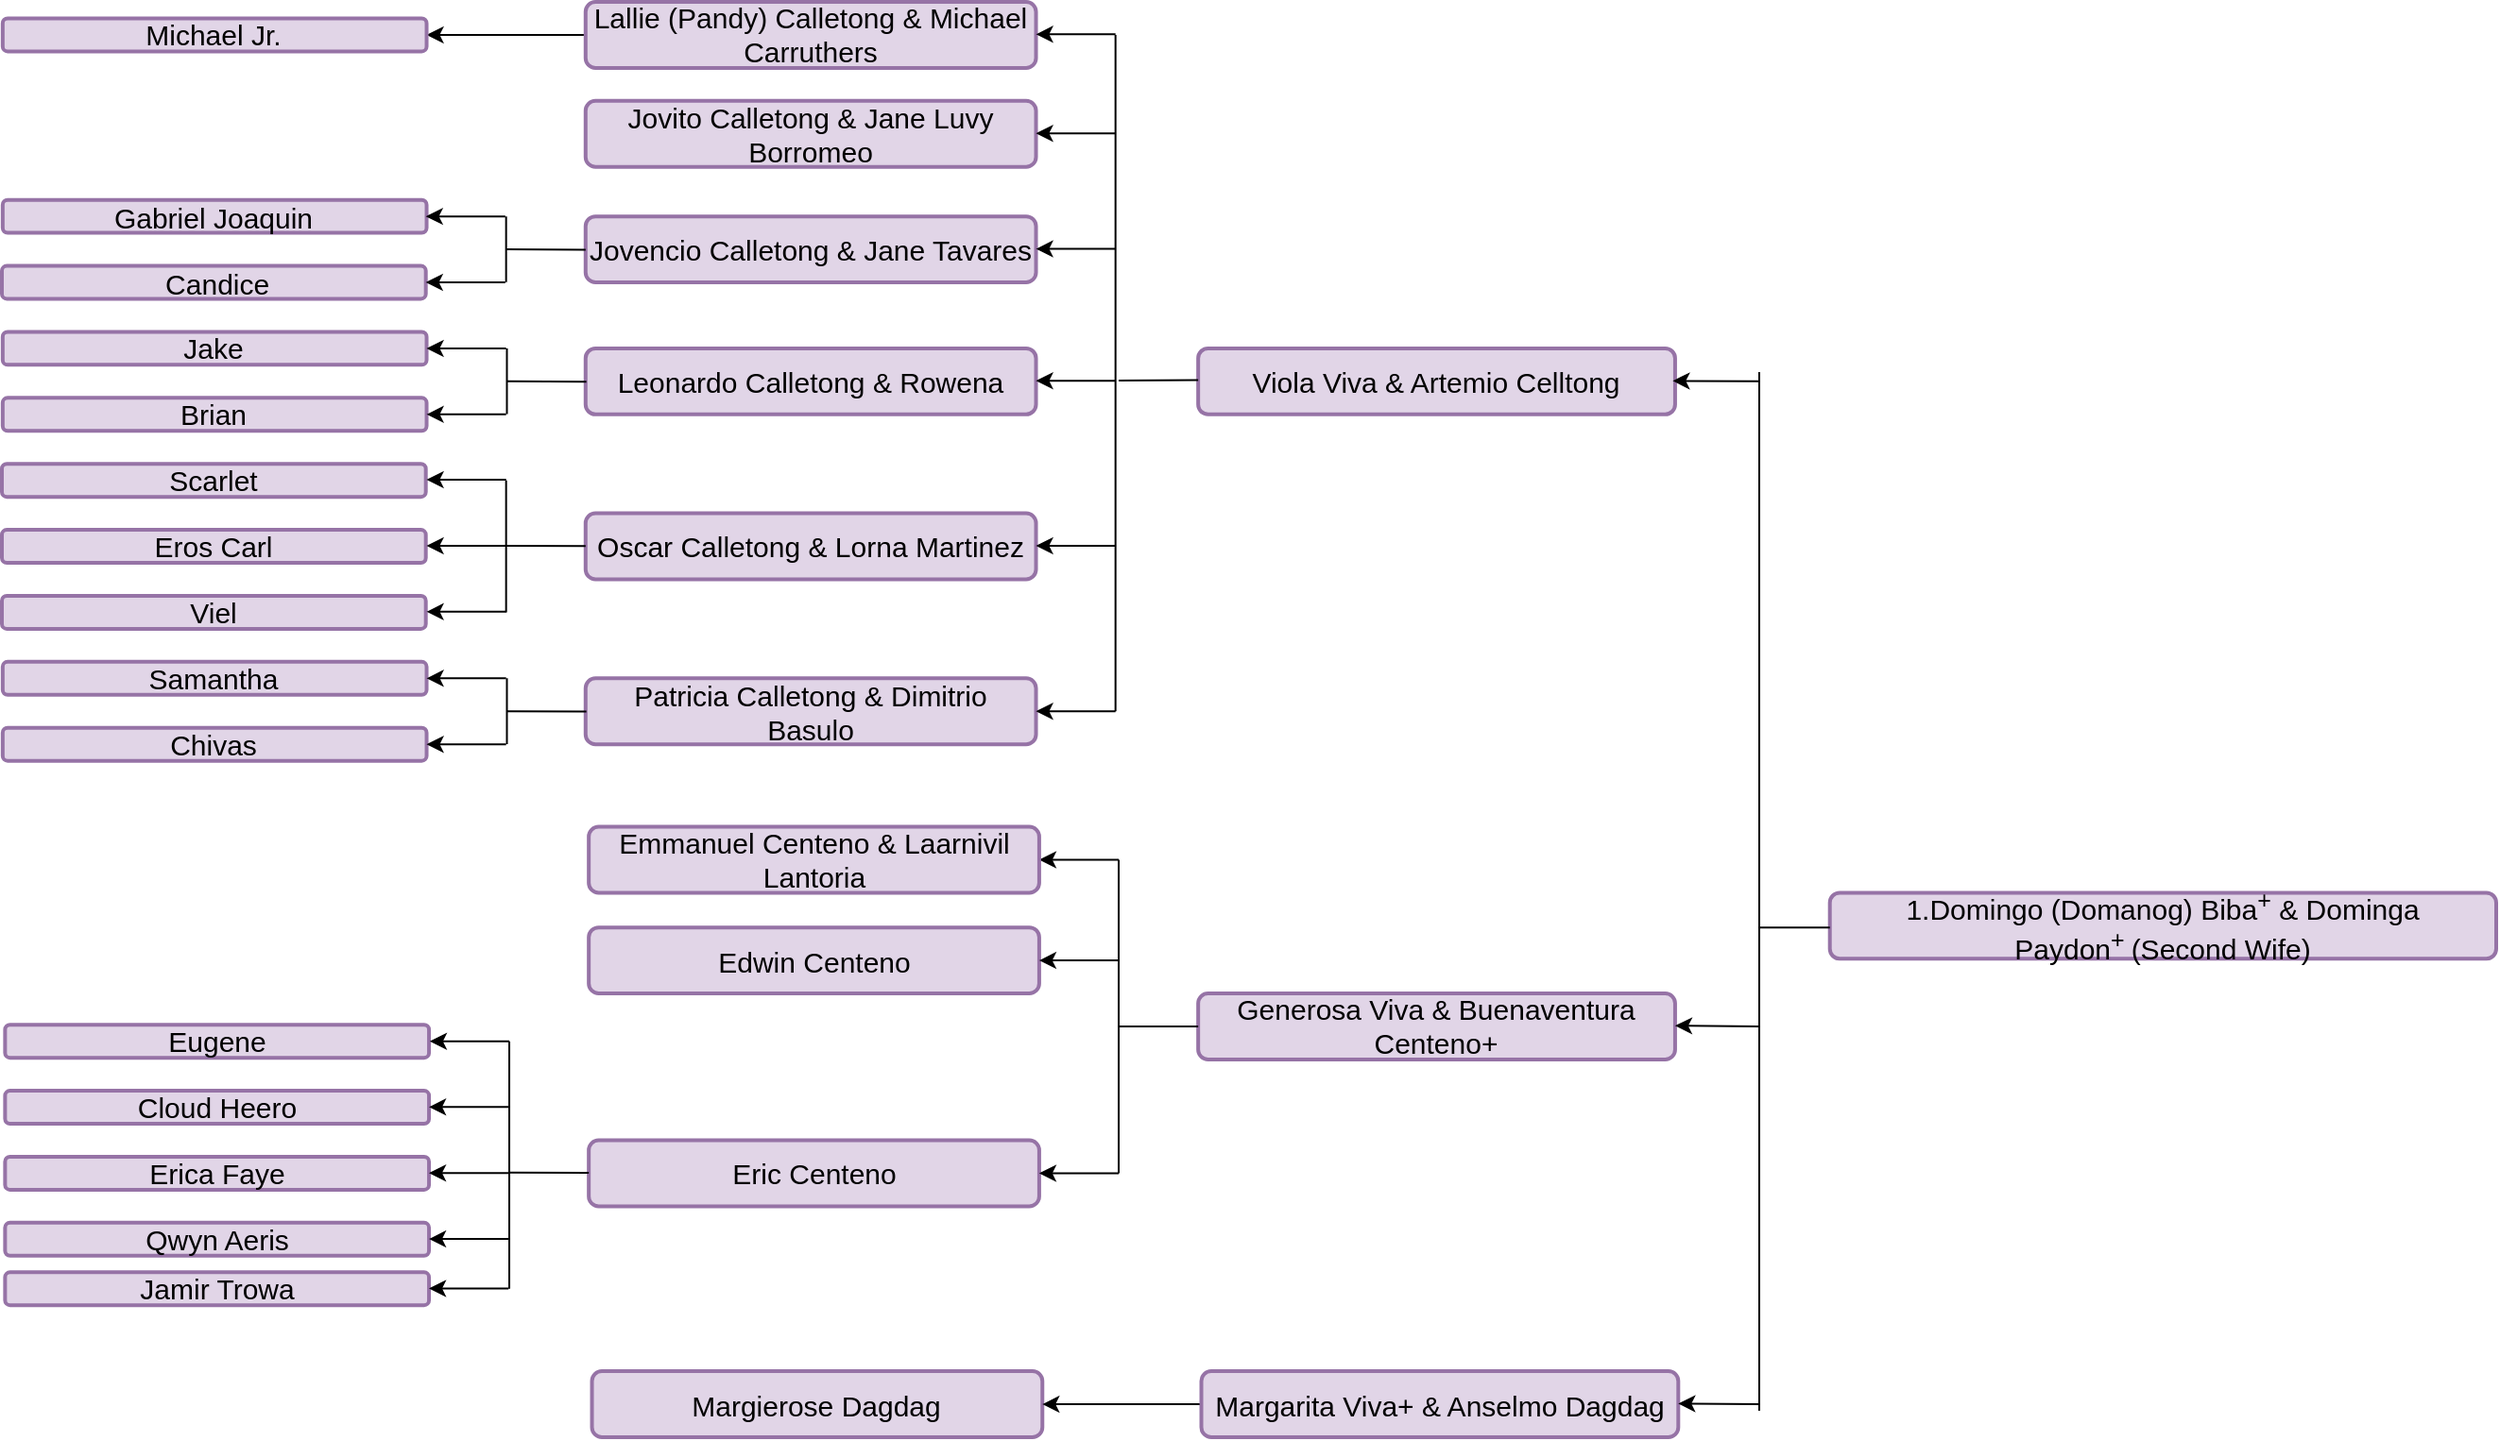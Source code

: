 <mxfile version="28.0.4">
  <diagram name="Page-1" id="Qc2j29BkZQCwujwfNHXb">
    <mxGraphModel dx="1695" dy="998" grid="1" gridSize="10" guides="1" tooltips="1" connect="1" arrows="1" fold="1" page="1" pageScale="1" pageWidth="1400" pageHeight="850" math="0" shadow="0">
      <root>
        <mxCell id="0" />
        <mxCell id="1" parent="0" />
        <mxCell id="mNVwAcbcl_QrP8iyDvm8-774" value="" style="group;fontSize=15;" vertex="1" connectable="0" parent="1">
          <mxGeometry x="40" y="40" width="1320" height="760" as="geometry" />
        </mxCell>
        <mxCell id="mNVwAcbcl_QrP8iyDvm8-694" value="" style="edgeStyle=orthogonalEdgeStyle;rounded=0;orthogonalLoop=1;jettySize=auto;html=1;fontFamily=Helvetica;fontSize=15;fontColor=default;" edge="1" parent="mNVwAcbcl_QrP8iyDvm8-774" source="mNVwAcbcl_QrP8iyDvm8-695" target="mNVwAcbcl_QrP8iyDvm8-698">
          <mxGeometry relative="1" as="geometry" />
        </mxCell>
        <mxCell id="mNVwAcbcl_QrP8iyDvm8-695" value="Lallie (Pandy) Calletong &amp;amp; Michael Carruthers" style="rounded=1;whiteSpace=wrap;html=1;fillColor=#e1d5e7;strokeColor=#9673a6;strokeWidth=2;fontSize=15;" vertex="1" parent="mNVwAcbcl_QrP8iyDvm8-774">
          <mxGeometry x="308.897" width="238.368" height="34.943" as="geometry" />
        </mxCell>
        <mxCell id="mNVwAcbcl_QrP8iyDvm8-696" value="" style="endArrow=none;html=1;rounded=0;fontFamily=Helvetica;fontSize=15;fontColor=default;" edge="1" parent="mNVwAcbcl_QrP8iyDvm8-774">
          <mxGeometry width="50" height="50" relative="1" as="geometry">
            <mxPoint x="589.331" y="375.632" as="sourcePoint" />
            <mxPoint x="589.331" y="235.862" as="targetPoint" />
            <Array as="points">
              <mxPoint x="589.331" y="17.471" />
            </Array>
          </mxGeometry>
        </mxCell>
        <mxCell id="mNVwAcbcl_QrP8iyDvm8-697" value="" style="endArrow=classic;html=1;rounded=0;fontFamily=Helvetica;fontSize=15;fontColor=default;entryX=1;entryY=0.5;entryDx=0;entryDy=0;" edge="1" parent="mNVwAcbcl_QrP8iyDvm8-774">
          <mxGeometry width="50" height="50" relative="1" as="geometry">
            <mxPoint x="589.331" y="17.157" as="sourcePoint" />
            <mxPoint x="547.266" y="17.157" as="targetPoint" />
          </mxGeometry>
        </mxCell>
        <mxCell id="mNVwAcbcl_QrP8iyDvm8-698" value="Michael Jr." style="rounded=1;whiteSpace=wrap;html=1;fillColor=#e1d5e7;strokeColor=#9673a6;strokeWidth=2;fontSize=15;" vertex="1" parent="mNVwAcbcl_QrP8iyDvm8-774">
          <mxGeometry x="0.421" y="8.736" width="224.347" height="17.471" as="geometry" />
        </mxCell>
        <mxCell id="mNVwAcbcl_QrP8iyDvm8-699" value="Jovito Calletong &amp;amp; Jane Luvy Borromeo" style="rounded=1;whiteSpace=wrap;html=1;fillColor=#e1d5e7;strokeColor=#9673a6;strokeWidth=2;fontSize=15;" vertex="1" parent="mNVwAcbcl_QrP8iyDvm8-774">
          <mxGeometry x="308.897" y="52.414" width="238.368" height="34.943" as="geometry" />
        </mxCell>
        <mxCell id="mNVwAcbcl_QrP8iyDvm8-700" value="" style="endArrow=classic;html=1;rounded=0;fontFamily=Helvetica;fontSize=15;fontColor=default;entryX=1;entryY=0.5;entryDx=0;entryDy=0;" edge="1" parent="mNVwAcbcl_QrP8iyDvm8-774">
          <mxGeometry width="50" height="50" relative="1" as="geometry">
            <mxPoint x="589.331" y="69.571" as="sourcePoint" />
            <mxPoint x="547.266" y="69.571" as="targetPoint" />
          </mxGeometry>
        </mxCell>
        <mxCell id="mNVwAcbcl_QrP8iyDvm8-701" value="Gabriel Joaquin" style="rounded=1;whiteSpace=wrap;html=1;fillColor=#e1d5e7;strokeColor=#9673a6;strokeWidth=2;fontSize=15;" vertex="1" parent="mNVwAcbcl_QrP8iyDvm8-774">
          <mxGeometry x="0.421" y="104.828" width="224.347" height="17.471" as="geometry" />
        </mxCell>
        <mxCell id="mNVwAcbcl_QrP8iyDvm8-702" value="&amp;nbsp;Candice" style="rounded=1;whiteSpace=wrap;html=1;fillColor=#e1d5e7;strokeColor=#9673a6;strokeWidth=2;fontSize=15;" vertex="1" parent="mNVwAcbcl_QrP8iyDvm8-774">
          <mxGeometry y="139.77" width="224.347" height="17.471" as="geometry" />
        </mxCell>
        <mxCell id="mNVwAcbcl_QrP8iyDvm8-703" value="Jovencio Calletong &amp;amp; Jane Tavares" style="rounded=1;whiteSpace=wrap;html=1;fillColor=#e1d5e7;strokeColor=#9673a6;strokeWidth=2;fontSize=15;" vertex="1" parent="mNVwAcbcl_QrP8iyDvm8-774">
          <mxGeometry x="308.897" y="113.563" width="238.368" height="34.943" as="geometry" />
        </mxCell>
        <mxCell id="mNVwAcbcl_QrP8iyDvm8-704" value="" style="endArrow=classic;html=1;rounded=0;fontFamily=Helvetica;fontSize=15;fontColor=default;entryX=1;entryY=0.5;entryDx=0;entryDy=0;" edge="1" parent="mNVwAcbcl_QrP8iyDvm8-774">
          <mxGeometry width="50" height="50" relative="1" as="geometry">
            <mxPoint x="589.331" y="130.781" as="sourcePoint" />
            <mxPoint x="547.266" y="130.781" as="targetPoint" />
          </mxGeometry>
        </mxCell>
        <mxCell id="mNVwAcbcl_QrP8iyDvm8-705" value="" style="endArrow=none;html=1;rounded=0;fontFamily=Helvetica;fontSize=15;fontColor=default;" edge="1" parent="mNVwAcbcl_QrP8iyDvm8-774">
          <mxGeometry width="50" height="50" relative="1" as="geometry">
            <mxPoint x="266.832" y="131.034" as="sourcePoint" />
            <mxPoint x="308.897" y="131.192" as="targetPoint" />
          </mxGeometry>
        </mxCell>
        <mxCell id="mNVwAcbcl_QrP8iyDvm8-706" value="" style="endArrow=none;html=1;rounded=0;fontFamily=Helvetica;fontSize=15;fontColor=default;" edge="1" parent="mNVwAcbcl_QrP8iyDvm8-774">
          <mxGeometry width="50" height="50" relative="1" as="geometry">
            <mxPoint x="266.832" y="148.418" as="sourcePoint" />
            <mxPoint x="266.832" y="130.947" as="targetPoint" />
            <Array as="points">
              <mxPoint x="266.832" y="113.563" />
              <mxPoint x="266.832" y="130.947" />
            </Array>
          </mxGeometry>
        </mxCell>
        <mxCell id="mNVwAcbcl_QrP8iyDvm8-707" value="" style="endArrow=classic;html=1;rounded=0;fontFamily=Helvetica;fontSize=15;fontColor=default;entryX=1;entryY=0.5;entryDx=0;entryDy=0;" edge="1" parent="mNVwAcbcl_QrP8iyDvm8-774">
          <mxGeometry width="50" height="50" relative="1" as="geometry">
            <mxPoint x="266.412" y="113.563" as="sourcePoint" />
            <mxPoint x="224.347" y="113.563" as="targetPoint" />
          </mxGeometry>
        </mxCell>
        <mxCell id="mNVwAcbcl_QrP8iyDvm8-708" value="" style="endArrow=classic;html=1;rounded=0;fontFamily=Helvetica;fontSize=15;fontColor=default;entryX=1;entryY=0.5;entryDx=0;entryDy=0;" edge="1" parent="mNVwAcbcl_QrP8iyDvm8-774">
          <mxGeometry width="50" height="50" relative="1" as="geometry">
            <mxPoint x="266.412" y="148.506" as="sourcePoint" />
            <mxPoint x="224.347" y="148.506" as="targetPoint" />
          </mxGeometry>
        </mxCell>
        <mxCell id="mNVwAcbcl_QrP8iyDvm8-709" value="" style="group;fontSize=15;" vertex="1" connectable="0" parent="mNVwAcbcl_QrP8iyDvm8-774">
          <mxGeometry x="308.897" y="183.448" width="280.433" height="34.943" as="geometry" />
        </mxCell>
        <mxCell id="mNVwAcbcl_QrP8iyDvm8-710" value="Leonardo Calletong &amp;amp; Rowena" style="rounded=1;whiteSpace=wrap;html=1;fillColor=#e1d5e7;strokeColor=#9673a6;strokeWidth=2;fontSize=15;" vertex="1" parent="mNVwAcbcl_QrP8iyDvm8-709">
          <mxGeometry width="238.368" height="34.943" as="geometry" />
        </mxCell>
        <mxCell id="mNVwAcbcl_QrP8iyDvm8-711" value="" style="endArrow=classic;html=1;rounded=0;fontFamily=Helvetica;fontSize=15;fontColor=default;entryX=1;entryY=0.5;entryDx=0;entryDy=0;" edge="1" parent="mNVwAcbcl_QrP8iyDvm8-709">
          <mxGeometry width="50" height="50" relative="1" as="geometry">
            <mxPoint x="280.433" y="17.157" as="sourcePoint" />
            <mxPoint x="238.368" y="17.157" as="targetPoint" />
          </mxGeometry>
        </mxCell>
        <mxCell id="mNVwAcbcl_QrP8iyDvm8-712" value="Jake" style="rounded=1;whiteSpace=wrap;html=1;fillColor=#e1d5e7;strokeColor=#9673a6;strokeWidth=2;fontSize=15;" vertex="1" parent="mNVwAcbcl_QrP8iyDvm8-774">
          <mxGeometry x="0.421" y="174.713" width="224.347" height="17.471" as="geometry" />
        </mxCell>
        <mxCell id="mNVwAcbcl_QrP8iyDvm8-713" value="Brian" style="rounded=1;whiteSpace=wrap;html=1;fillColor=#e1d5e7;strokeColor=#9673a6;strokeWidth=2;fontSize=15;" vertex="1" parent="mNVwAcbcl_QrP8iyDvm8-774">
          <mxGeometry x="0.421" y="209.655" width="224.347" height="17.471" as="geometry" />
        </mxCell>
        <mxCell id="mNVwAcbcl_QrP8iyDvm8-714" value="" style="group;fontSize=15;" vertex="1" connectable="0" parent="mNVwAcbcl_QrP8iyDvm8-774">
          <mxGeometry x="308.897" y="358.161" width="280.433" height="34.943" as="geometry" />
        </mxCell>
        <mxCell id="mNVwAcbcl_QrP8iyDvm8-715" value="Patricia Calletong &amp;amp; Dimitrio Basulo" style="rounded=1;whiteSpace=wrap;html=1;fillColor=#e1d5e7;strokeColor=#9673a6;strokeWidth=2;fontSize=15;" vertex="1" parent="mNVwAcbcl_QrP8iyDvm8-714">
          <mxGeometry width="238.368" height="34.943" as="geometry" />
        </mxCell>
        <mxCell id="mNVwAcbcl_QrP8iyDvm8-716" value="" style="endArrow=classic;html=1;rounded=0;fontFamily=Helvetica;fontSize=15;fontColor=default;entryX=1;entryY=0.5;entryDx=0;entryDy=0;" edge="1" parent="mNVwAcbcl_QrP8iyDvm8-714">
          <mxGeometry width="50" height="50" relative="1" as="geometry">
            <mxPoint x="280.433" y="17.471" as="sourcePoint" />
            <mxPoint x="238.368" y="17.471" as="targetPoint" />
          </mxGeometry>
        </mxCell>
        <mxCell id="mNVwAcbcl_QrP8iyDvm8-717" value="" style="group;fontSize=15;" vertex="1" connectable="0" parent="mNVwAcbcl_QrP8iyDvm8-774">
          <mxGeometry x="308.897" y="270.805" width="280.433" height="34.943" as="geometry" />
        </mxCell>
        <mxCell id="mNVwAcbcl_QrP8iyDvm8-718" value="Oscar Calletong &amp;amp; Lorna Martinez" style="rounded=1;whiteSpace=wrap;html=1;fillColor=#e1d5e7;strokeColor=#9673a6;strokeWidth=2;fontSize=15;" vertex="1" parent="mNVwAcbcl_QrP8iyDvm8-717">
          <mxGeometry width="238.368" height="34.943" as="geometry" />
        </mxCell>
        <mxCell id="mNVwAcbcl_QrP8iyDvm8-719" value="" style="endArrow=classic;html=1;rounded=0;fontFamily=Helvetica;fontSize=15;fontColor=default;entryX=1;entryY=0.5;entryDx=0;entryDy=0;" edge="1" parent="mNVwAcbcl_QrP8iyDvm8-717">
          <mxGeometry width="50" height="50" relative="1" as="geometry">
            <mxPoint x="280.433" y="17.157" as="sourcePoint" />
            <mxPoint x="238.368" y="17.157" as="targetPoint" />
          </mxGeometry>
        </mxCell>
        <mxCell id="mNVwAcbcl_QrP8iyDvm8-720" value="Scarlet" style="rounded=1;whiteSpace=wrap;html=1;fillColor=#e1d5e7;strokeColor=#9673a6;strokeWidth=2;fontSize=15;" vertex="1" parent="mNVwAcbcl_QrP8iyDvm8-774">
          <mxGeometry y="244.598" width="224.347" height="17.471" as="geometry" />
        </mxCell>
        <mxCell id="mNVwAcbcl_QrP8iyDvm8-721" value="Eros Carl" style="rounded=1;whiteSpace=wrap;html=1;fillColor=#e1d5e7;strokeColor=#9673a6;strokeWidth=2;fontSize=15;" vertex="1" parent="mNVwAcbcl_QrP8iyDvm8-774">
          <mxGeometry y="279.54" width="224.347" height="17.471" as="geometry" />
        </mxCell>
        <mxCell id="mNVwAcbcl_QrP8iyDvm8-722" value="Viel" style="rounded=1;whiteSpace=wrap;html=1;fillColor=#e1d5e7;strokeColor=#9673a6;strokeWidth=2;fontSize=15;" vertex="1" parent="mNVwAcbcl_QrP8iyDvm8-774">
          <mxGeometry y="314.483" width="224.347" height="17.471" as="geometry" />
        </mxCell>
        <mxCell id="mNVwAcbcl_QrP8iyDvm8-723" value="" style="endArrow=none;html=1;rounded=0;fontFamily=Helvetica;fontSize=15;fontColor=default;" edge="1" parent="mNVwAcbcl_QrP8iyDvm8-774">
          <mxGeometry width="50" height="50" relative="1" as="geometry">
            <mxPoint x="266.832" y="287.944" as="sourcePoint" />
            <mxPoint x="308.897" y="288.101" as="targetPoint" />
          </mxGeometry>
        </mxCell>
        <mxCell id="mNVwAcbcl_QrP8iyDvm8-724" value="" style="endArrow=none;html=1;rounded=0;fontFamily=Helvetica;fontSize=15;fontColor=default;" edge="1" parent="mNVwAcbcl_QrP8iyDvm8-774">
          <mxGeometry width="50" height="50" relative="1" as="geometry">
            <mxPoint x="266.832" y="323.218" as="sourcePoint" />
            <mxPoint x="266.832" y="288.189" as="targetPoint" />
            <Array as="points">
              <mxPoint x="266.832" y="253.333" />
              <mxPoint x="266.832" y="288.189" />
            </Array>
          </mxGeometry>
        </mxCell>
        <mxCell id="mNVwAcbcl_QrP8iyDvm8-725" value="" style="endArrow=classic;html=1;rounded=0;fontFamily=Helvetica;fontSize=15;fontColor=default;entryX=1;entryY=0.5;entryDx=0;entryDy=0;" edge="1" parent="mNVwAcbcl_QrP8iyDvm8-774">
          <mxGeometry width="50" height="50" relative="1" as="geometry">
            <mxPoint x="266.832" y="253.001" as="sourcePoint" />
            <mxPoint x="224.767" y="253.001" as="targetPoint" />
          </mxGeometry>
        </mxCell>
        <mxCell id="mNVwAcbcl_QrP8iyDvm8-726" value="" style="endArrow=classic;html=1;rounded=0;fontFamily=Helvetica;fontSize=15;fontColor=default;entryX=1;entryY=0.5;entryDx=0;entryDy=0;" edge="1" parent="mNVwAcbcl_QrP8iyDvm8-774">
          <mxGeometry width="50" height="50" relative="1" as="geometry">
            <mxPoint x="266.832" y="287.944" as="sourcePoint" />
            <mxPoint x="224.767" y="287.944" as="targetPoint" />
          </mxGeometry>
        </mxCell>
        <mxCell id="mNVwAcbcl_QrP8iyDvm8-727" value="" style="endArrow=classic;html=1;rounded=0;fontFamily=Helvetica;fontSize=15;fontColor=default;entryX=1;entryY=0.5;entryDx=0;entryDy=0;" edge="1" parent="mNVwAcbcl_QrP8iyDvm8-774">
          <mxGeometry width="50" height="50" relative="1" as="geometry">
            <mxPoint x="266.832" y="322.886" as="sourcePoint" />
            <mxPoint x="224.767" y="322.886" as="targetPoint" />
          </mxGeometry>
        </mxCell>
        <mxCell id="mNVwAcbcl_QrP8iyDvm8-728" value="Samantha" style="rounded=1;whiteSpace=wrap;html=1;fillColor=#e1d5e7;strokeColor=#9673a6;strokeWidth=2;fontSize=15;" vertex="1" parent="mNVwAcbcl_QrP8iyDvm8-774">
          <mxGeometry x="0.421" y="349.425" width="224.347" height="17.471" as="geometry" />
        </mxCell>
        <mxCell id="mNVwAcbcl_QrP8iyDvm8-729" value="Chivas" style="rounded=1;whiteSpace=wrap;html=1;fillColor=#e1d5e7;strokeColor=#9673a6;strokeWidth=2;fontSize=15;" vertex="1" parent="mNVwAcbcl_QrP8iyDvm8-774">
          <mxGeometry x="0.421" y="384.368" width="224.347" height="17.471" as="geometry" />
        </mxCell>
        <mxCell id="mNVwAcbcl_QrP8iyDvm8-730" value="" style="group;fontSize=15;" vertex="1" connectable="0" parent="mNVwAcbcl_QrP8iyDvm8-774">
          <mxGeometry x="224.767" y="183.448" width="84.551" height="34.943" as="geometry" />
        </mxCell>
        <mxCell id="mNVwAcbcl_QrP8iyDvm8-731" value="" style="endArrow=none;html=1;rounded=0;fontFamily=Helvetica;fontSize=15;fontColor=default;" edge="1" parent="mNVwAcbcl_QrP8iyDvm8-730">
          <mxGeometry width="50" height="50" relative="1" as="geometry">
            <mxPoint x="42.486" y="17.471" as="sourcePoint" />
            <mxPoint x="84.551" y="17.629" as="targetPoint" />
          </mxGeometry>
        </mxCell>
        <mxCell id="mNVwAcbcl_QrP8iyDvm8-732" value="" style="endArrow=none;html=1;rounded=0;fontFamily=Helvetica;fontSize=15;fontColor=default;" edge="1" parent="mNVwAcbcl_QrP8iyDvm8-730">
          <mxGeometry width="50" height="50" relative="1" as="geometry">
            <mxPoint x="42.486" y="34.855" as="sourcePoint" />
            <mxPoint x="42.486" y="17.384" as="targetPoint" />
            <Array as="points">
              <mxPoint x="42.486" />
              <mxPoint x="42.486" y="17.384" />
            </Array>
          </mxGeometry>
        </mxCell>
        <mxCell id="mNVwAcbcl_QrP8iyDvm8-733" value="" style="endArrow=classic;html=1;rounded=0;fontFamily=Helvetica;fontSize=15;fontColor=default;entryX=1;entryY=0.5;entryDx=0;entryDy=0;" edge="1" parent="mNVwAcbcl_QrP8iyDvm8-730">
          <mxGeometry width="50" height="50" relative="1" as="geometry">
            <mxPoint x="42.065" as="sourcePoint" />
            <mxPoint as="targetPoint" />
          </mxGeometry>
        </mxCell>
        <mxCell id="mNVwAcbcl_QrP8iyDvm8-734" value="" style="endArrow=classic;html=1;rounded=0;fontFamily=Helvetica;fontSize=15;fontColor=default;entryX=1;entryY=0.5;entryDx=0;entryDy=0;" edge="1" parent="mNVwAcbcl_QrP8iyDvm8-730">
          <mxGeometry width="50" height="50" relative="1" as="geometry">
            <mxPoint x="42.065" y="34.943" as="sourcePoint" />
            <mxPoint y="34.943" as="targetPoint" />
          </mxGeometry>
        </mxCell>
        <mxCell id="mNVwAcbcl_QrP8iyDvm8-735" value="" style="group;fontSize=15;" vertex="1" connectable="0" parent="mNVwAcbcl_QrP8iyDvm8-774">
          <mxGeometry x="224.767" y="358.161" width="84.551" height="34.943" as="geometry" />
        </mxCell>
        <mxCell id="mNVwAcbcl_QrP8iyDvm8-736" value="" style="endArrow=none;html=1;rounded=0;fontFamily=Helvetica;fontSize=15;fontColor=default;" edge="1" parent="mNVwAcbcl_QrP8iyDvm8-735">
          <mxGeometry width="50" height="50" relative="1" as="geometry">
            <mxPoint x="42.486" y="17.471" as="sourcePoint" />
            <mxPoint x="84.551" y="17.629" as="targetPoint" />
          </mxGeometry>
        </mxCell>
        <mxCell id="mNVwAcbcl_QrP8iyDvm8-737" value="" style="endArrow=none;html=1;rounded=0;fontFamily=Helvetica;fontSize=15;fontColor=default;" edge="1" parent="mNVwAcbcl_QrP8iyDvm8-735">
          <mxGeometry width="50" height="50" relative="1" as="geometry">
            <mxPoint x="42.486" y="34.855" as="sourcePoint" />
            <mxPoint x="42.486" y="17.384" as="targetPoint" />
            <Array as="points">
              <mxPoint x="42.486" />
              <mxPoint x="42.486" y="17.384" />
            </Array>
          </mxGeometry>
        </mxCell>
        <mxCell id="mNVwAcbcl_QrP8iyDvm8-738" value="" style="endArrow=classic;html=1;rounded=0;fontFamily=Helvetica;fontSize=15;fontColor=default;entryX=1;entryY=0.5;entryDx=0;entryDy=0;" edge="1" parent="mNVwAcbcl_QrP8iyDvm8-735">
          <mxGeometry width="50" height="50" relative="1" as="geometry">
            <mxPoint x="42.065" as="sourcePoint" />
            <mxPoint as="targetPoint" />
          </mxGeometry>
        </mxCell>
        <mxCell id="mNVwAcbcl_QrP8iyDvm8-739" value="" style="endArrow=classic;html=1;rounded=0;fontFamily=Helvetica;fontSize=15;fontColor=default;entryX=1;entryY=0.5;entryDx=0;entryDy=0;" edge="1" parent="mNVwAcbcl_QrP8iyDvm8-735">
          <mxGeometry width="50" height="50" relative="1" as="geometry">
            <mxPoint x="42.065" y="34.943" as="sourcePoint" />
            <mxPoint y="34.943" as="targetPoint" />
          </mxGeometry>
        </mxCell>
        <mxCell id="mNVwAcbcl_QrP8iyDvm8-740" value="" style="group;fontSize=15;" vertex="1" connectable="0" parent="mNVwAcbcl_QrP8iyDvm8-774">
          <mxGeometry x="591.013" y="183.448" width="294.455" height="34.943" as="geometry" />
        </mxCell>
        <mxCell id="mNVwAcbcl_QrP8iyDvm8-741" value="Viola Viva &amp;amp; Artemio Celltong" style="whiteSpace=wrap;html=1;rounded=1;strokeColor=#9673a6;fillColor=#e1d5e7;strokeWidth=2;fontSize=15;" vertex="1" parent="mNVwAcbcl_QrP8iyDvm8-740">
          <mxGeometry x="42.065" width="252.39" height="34.943" as="geometry" />
        </mxCell>
        <mxCell id="mNVwAcbcl_QrP8iyDvm8-742" value="" style="endArrow=none;html=1;rounded=0;fontFamily=Helvetica;fontSize=15;fontColor=default;" edge="1" parent="mNVwAcbcl_QrP8iyDvm8-740">
          <mxGeometry width="50" height="50" relative="1" as="geometry">
            <mxPoint y="17.078" as="sourcePoint" />
            <mxPoint x="42.065" y="16.851" as="targetPoint" />
          </mxGeometry>
        </mxCell>
        <mxCell id="mNVwAcbcl_QrP8iyDvm8-743" value="" style="endArrow=classic;html=1;rounded=0;fontFamily=Helvetica;fontSize=15;fontColor=default;entryX=1;entryY=0.5;entryDx=0;entryDy=0;" edge="1" parent="mNVwAcbcl_QrP8iyDvm8-774">
          <mxGeometry width="50" height="50" relative="1" as="geometry">
            <mxPoint x="929.637" y="200.92" as="sourcePoint" />
            <mxPoint x="884.207" y="200.675" as="targetPoint" />
          </mxGeometry>
        </mxCell>
        <mxCell id="mNVwAcbcl_QrP8iyDvm8-744" value="" style="endArrow=classic;html=1;rounded=0;fontFamily=Helvetica;fontSize=15;fontColor=default;entryX=1;entryY=0.5;entryDx=0;entryDy=0;" edge="1" parent="mNVwAcbcl_QrP8iyDvm8-774">
          <mxGeometry width="50" height="50" relative="1" as="geometry">
            <mxPoint x="591.013" y="454.253" as="sourcePoint" />
            <mxPoint x="548.948" y="454.253" as="targetPoint" />
          </mxGeometry>
        </mxCell>
        <mxCell id="mNVwAcbcl_QrP8iyDvm8-745" value="" style="group;fontSize=15;" vertex="1" connectable="0" parent="mNVwAcbcl_QrP8iyDvm8-774">
          <mxGeometry x="310.58" y="490.069" width="280.433" height="34.943" as="geometry" />
        </mxCell>
        <mxCell id="mNVwAcbcl_QrP8iyDvm8-746" value="Edwin Centeno" style="rounded=1;whiteSpace=wrap;html=1;fillColor=#e1d5e7;strokeColor=#9673a6;strokeWidth=2;fontSize=15;" vertex="1" parent="mNVwAcbcl_QrP8iyDvm8-745">
          <mxGeometry width="238.368" height="34.943" as="geometry" />
        </mxCell>
        <mxCell id="mNVwAcbcl_QrP8iyDvm8-747" value="" style="endArrow=classic;html=1;rounded=0;fontFamily=Helvetica;fontSize=15;fontColor=default;entryX=1;entryY=0.5;entryDx=0;entryDy=0;" edge="1" parent="mNVwAcbcl_QrP8iyDvm8-745">
          <mxGeometry width="50" height="50" relative="1" as="geometry">
            <mxPoint x="280.433" y="17.471" as="sourcePoint" />
            <mxPoint x="238.368" y="17.471" as="targetPoint" />
          </mxGeometry>
        </mxCell>
        <mxCell id="mNVwAcbcl_QrP8iyDvm8-748" value="" style="group;fontSize=15;" vertex="1" connectable="0" parent="mNVwAcbcl_QrP8iyDvm8-774">
          <mxGeometry x="310.58" y="602.759" width="280.433" height="34.943" as="geometry" />
        </mxCell>
        <mxCell id="mNVwAcbcl_QrP8iyDvm8-749" value="Eric Centeno" style="rounded=1;whiteSpace=wrap;html=1;fillColor=#e1d5e7;strokeColor=#9673a6;strokeWidth=2;fontSize=15;" vertex="1" parent="mNVwAcbcl_QrP8iyDvm8-748">
          <mxGeometry width="238.368" height="34.943" as="geometry" />
        </mxCell>
        <mxCell id="mNVwAcbcl_QrP8iyDvm8-750" value="" style="endArrow=classic;html=1;rounded=0;fontFamily=Helvetica;fontSize=15;fontColor=default;entryX=1;entryY=0.5;entryDx=0;entryDy=0;" edge="1" parent="mNVwAcbcl_QrP8iyDvm8-748">
          <mxGeometry width="50" height="50" relative="1" as="geometry">
            <mxPoint x="280.433" y="17.471" as="sourcePoint" />
            <mxPoint x="238.368" y="17.471" as="targetPoint" />
          </mxGeometry>
        </mxCell>
        <mxCell id="mNVwAcbcl_QrP8iyDvm8-751" value="Generosa Viva &amp;amp; Buenaventura Centeno+" style="whiteSpace=wrap;html=1;rounded=1;strokeColor=#9673a6;fillColor=#e1d5e7;strokeWidth=2;fontSize=15;" vertex="1" parent="mNVwAcbcl_QrP8iyDvm8-774">
          <mxGeometry x="633.078" y="525.011" width="252.39" height="34.943" as="geometry" />
        </mxCell>
        <mxCell id="mNVwAcbcl_QrP8iyDvm8-752" value="" style="endArrow=none;html=1;rounded=0;fontFamily=Helvetica;fontSize=15;fontColor=default;entryX=0;entryY=0.5;entryDx=0;entryDy=0;" edge="1" parent="mNVwAcbcl_QrP8iyDvm8-774" target="mNVwAcbcl_QrP8iyDvm8-751">
          <mxGeometry width="50" height="50" relative="1" as="geometry">
            <mxPoint x="591.013" y="542.483" as="sourcePoint" />
            <mxPoint x="633.078" y="541.863" as="targetPoint" />
          </mxGeometry>
        </mxCell>
        <mxCell id="mNVwAcbcl_QrP8iyDvm8-753" value="" style="endArrow=none;html=1;rounded=0;fontFamily=Helvetica;fontSize=15;fontColor=default;" edge="1" parent="mNVwAcbcl_QrP8iyDvm8-774">
          <mxGeometry width="50" height="50" relative="1" as="geometry">
            <mxPoint x="591.013" y="620.23" as="sourcePoint" />
            <mxPoint x="591.013" y="454.253" as="targetPoint" />
          </mxGeometry>
        </mxCell>
        <mxCell id="mNVwAcbcl_QrP8iyDvm8-754" value="Eugene" style="rounded=1;whiteSpace=wrap;html=1;fillColor=#e1d5e7;strokeColor=#9673a6;strokeWidth=2;fontSize=15;" vertex="1" parent="mNVwAcbcl_QrP8iyDvm8-774">
          <mxGeometry x="1.683" y="541.609" width="224.347" height="17.471" as="geometry" />
        </mxCell>
        <mxCell id="mNVwAcbcl_QrP8iyDvm8-755" value="Cloud Heero" style="rounded=1;whiteSpace=wrap;html=1;fillColor=#e1d5e7;strokeColor=#9673a6;strokeWidth=2;fontSize=15;" vertex="1" parent="mNVwAcbcl_QrP8iyDvm8-774">
          <mxGeometry x="1.683" y="576.552" width="224.347" height="17.471" as="geometry" />
        </mxCell>
        <mxCell id="mNVwAcbcl_QrP8iyDvm8-756" value="Erica Faye" style="rounded=1;whiteSpace=wrap;html=1;fillColor=#e1d5e7;strokeColor=#9673a6;strokeWidth=2;fontSize=15;" vertex="1" parent="mNVwAcbcl_QrP8iyDvm8-774">
          <mxGeometry x="1.683" y="611.494" width="224.347" height="17.471" as="geometry" />
        </mxCell>
        <mxCell id="mNVwAcbcl_QrP8iyDvm8-757" value="Qwyn Aeris" style="rounded=1;whiteSpace=wrap;html=1;fillColor=#e1d5e7;strokeColor=#9673a6;strokeWidth=2;fontSize=15;" vertex="1" parent="mNVwAcbcl_QrP8iyDvm8-774">
          <mxGeometry x="1.683" y="646.437" width="224.347" height="17.471" as="geometry" />
        </mxCell>
        <mxCell id="mNVwAcbcl_QrP8iyDvm8-758" value="Jamir Trowa" style="rounded=1;whiteSpace=wrap;html=1;fillColor=#e1d5e7;strokeColor=#9673a6;strokeWidth=2;fontSize=15;" vertex="1" parent="mNVwAcbcl_QrP8iyDvm8-774">
          <mxGeometry x="1.683" y="672.644" width="224.347" height="17.471" as="geometry" />
        </mxCell>
        <mxCell id="mNVwAcbcl_QrP8iyDvm8-759" value="" style="endArrow=none;html=1;rounded=0;fontFamily=Helvetica;fontSize=15;fontColor=default;" edge="1" parent="mNVwAcbcl_QrP8iyDvm8-774">
          <mxGeometry width="50" height="50" relative="1" as="geometry">
            <mxPoint x="268.515" y="619.854" as="sourcePoint" />
            <mxPoint x="310.58" y="620.011" as="targetPoint" />
          </mxGeometry>
        </mxCell>
        <mxCell id="mNVwAcbcl_QrP8iyDvm8-760" value="" style="endArrow=none;html=1;rounded=0;fontFamily=Helvetica;fontSize=15;fontColor=default;" edge="1" parent="mNVwAcbcl_QrP8iyDvm8-774">
          <mxGeometry width="50" height="50" relative="1" as="geometry">
            <mxPoint x="268.515" y="681.379" as="sourcePoint" />
            <mxPoint x="268.515" y="550.345" as="targetPoint" />
          </mxGeometry>
        </mxCell>
        <mxCell id="mNVwAcbcl_QrP8iyDvm8-761" value="" style="endArrow=classic;html=1;rounded=0;fontFamily=Helvetica;fontSize=15;fontColor=default;" edge="1" parent="mNVwAcbcl_QrP8iyDvm8-774">
          <mxGeometry width="50" height="50" relative="1" as="geometry">
            <mxPoint x="268.515" y="550.345" as="sourcePoint" />
            <mxPoint x="226.45" y="550.345" as="targetPoint" />
          </mxGeometry>
        </mxCell>
        <mxCell id="mNVwAcbcl_QrP8iyDvm8-762" value="" style="endArrow=classic;html=1;rounded=0;fontFamily=Helvetica;fontSize=15;fontColor=default;" edge="1" parent="mNVwAcbcl_QrP8iyDvm8-774">
          <mxGeometry width="50" height="50" relative="1" as="geometry">
            <mxPoint x="268.094" y="585.139" as="sourcePoint" />
            <mxPoint x="226.029" y="585.139" as="targetPoint" />
          </mxGeometry>
        </mxCell>
        <mxCell id="mNVwAcbcl_QrP8iyDvm8-763" value="" style="endArrow=classic;html=1;rounded=0;fontFamily=Helvetica;fontSize=15;fontColor=default;" edge="1" parent="mNVwAcbcl_QrP8iyDvm8-774">
          <mxGeometry width="50" height="50" relative="1" as="geometry">
            <mxPoint x="268.094" y="620.081" as="sourcePoint" />
            <mxPoint x="226.029" y="620.081" as="targetPoint" />
          </mxGeometry>
        </mxCell>
        <mxCell id="mNVwAcbcl_QrP8iyDvm8-764" value="" style="endArrow=classic;html=1;rounded=0;fontFamily=Helvetica;fontSize=15;fontColor=default;" edge="1" parent="mNVwAcbcl_QrP8iyDvm8-774">
          <mxGeometry width="50" height="50" relative="1" as="geometry">
            <mxPoint x="268.094" y="655.024" as="sourcePoint" />
            <mxPoint x="226.029" y="655.024" as="targetPoint" />
          </mxGeometry>
        </mxCell>
        <mxCell id="mNVwAcbcl_QrP8iyDvm8-765" value="" style="endArrow=classic;html=1;rounded=0;fontFamily=Helvetica;fontSize=15;fontColor=default;" edge="1" parent="mNVwAcbcl_QrP8iyDvm8-774">
          <mxGeometry width="50" height="50" relative="1" as="geometry">
            <mxPoint x="268.094" y="681.231" as="sourcePoint" />
            <mxPoint x="226.029" y="681.231" as="targetPoint" />
          </mxGeometry>
        </mxCell>
        <mxCell id="mNVwAcbcl_QrP8iyDvm8-766" value="Margierose Dagdag" style="rounded=1;whiteSpace=wrap;html=1;fillColor=#e1d5e7;strokeColor=#9673a6;strokeWidth=2;fontSize=15;" vertex="1" parent="mNVwAcbcl_QrP8iyDvm8-774">
          <mxGeometry x="312.263" y="725.057" width="238.368" height="34.943" as="geometry" />
        </mxCell>
        <mxCell id="mNVwAcbcl_QrP8iyDvm8-767" value="" style="edgeStyle=orthogonalEdgeStyle;rounded=0;orthogonalLoop=1;jettySize=auto;html=1;fontFamily=Helvetica;fontSize=15;fontColor=default;" edge="1" parent="mNVwAcbcl_QrP8iyDvm8-774" source="mNVwAcbcl_QrP8iyDvm8-768" target="mNVwAcbcl_QrP8iyDvm8-766">
          <mxGeometry relative="1" as="geometry" />
        </mxCell>
        <mxCell id="mNVwAcbcl_QrP8iyDvm8-768" value="Margarita Viva+ &amp;amp; Anselmo Dagdag" style="whiteSpace=wrap;html=1;rounded=1;strokeColor=#9673a6;fillColor=#e1d5e7;strokeWidth=2;fontSize=15;" vertex="1" parent="mNVwAcbcl_QrP8iyDvm8-774">
          <mxGeometry x="634.761" y="725.057" width="252.39" height="34.943" as="geometry" />
        </mxCell>
        <mxCell id="mNVwAcbcl_QrP8iyDvm8-769" value="" style="endArrow=classic;html=1;rounded=0;fontFamily=Helvetica;fontSize=15;fontColor=default;" edge="1" parent="mNVwAcbcl_QrP8iyDvm8-774">
          <mxGeometry width="50" height="50" relative="1" as="geometry">
            <mxPoint x="929.637" y="742.529" as="sourcePoint" />
            <mxPoint x="887.151" y="742.214" as="targetPoint" />
          </mxGeometry>
        </mxCell>
        <mxCell id="mNVwAcbcl_QrP8iyDvm8-770" value="" style="endArrow=classic;html=1;rounded=0;fontFamily=Helvetica;fontSize=15;fontColor=default;" edge="1" parent="mNVwAcbcl_QrP8iyDvm8-774">
          <mxGeometry width="50" height="50" relative="1" as="geometry">
            <mxPoint x="929.637" y="542.483" as="sourcePoint" />
            <mxPoint x="885.468" y="542.107" as="targetPoint" />
          </mxGeometry>
        </mxCell>
        <mxCell id="mNVwAcbcl_QrP8iyDvm8-771" value="Emmanuel Centeno &amp;amp; Laarnivil Lantoria" style="rounded=1;whiteSpace=wrap;html=1;fillColor=#e1d5e7;strokeColor=#9673a6;strokeWidth=2;fontSize=15;" vertex="1" parent="mNVwAcbcl_QrP8iyDvm8-774">
          <mxGeometry x="310.58" y="436.782" width="238.368" height="34.943" as="geometry" />
        </mxCell>
        <mxCell id="mNVwAcbcl_QrP8iyDvm8-772" value="&lt;font&gt;1.Domingo (Domanog) Biba&lt;sup&gt;+&lt;/sup&gt; &amp;amp; Dominga Paydon&lt;sup&gt;+&lt;/sup&gt;&lt;sup&gt;&amp;nbsp;&lt;/sup&gt;(Second Wife)&lt;/font&gt;" style="rounded=1;whiteSpace=wrap;html=1;fontSize=15;strokeWidth=2;fillColor=#e1d5e7;strokeColor=#9673a6;" vertex="1" parent="mNVwAcbcl_QrP8iyDvm8-774">
          <mxGeometry x="967.355" y="471.724" width="352.645" height="34.943" as="geometry" />
        </mxCell>
        <mxCell id="mNVwAcbcl_QrP8iyDvm8-773" value="" style="endArrow=none;html=1;rounded=0;fontSize=15;" edge="1" parent="mNVwAcbcl_QrP8iyDvm8-774">
          <mxGeometry width="50" height="50" relative="1" as="geometry">
            <mxPoint x="929.637" y="490.069" as="sourcePoint" />
            <mxPoint x="967.355" y="490.069" as="targetPoint" />
          </mxGeometry>
        </mxCell>
        <mxCell id="mNVwAcbcl_QrP8iyDvm8-775" value="" style="endArrow=none;html=1;rounded=0;" edge="1" parent="mNVwAcbcl_QrP8iyDvm8-774">
          <mxGeometry width="50" height="50" relative="1" as="geometry">
            <mxPoint x="930" y="746" as="sourcePoint" />
            <mxPoint x="930" y="196" as="targetPoint" />
          </mxGeometry>
        </mxCell>
      </root>
    </mxGraphModel>
  </diagram>
</mxfile>
